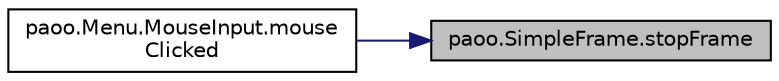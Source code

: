 digraph "paoo.SimpleFrame.stopFrame"
{
 // LATEX_PDF_SIZE
  edge [fontname="Helvetica",fontsize="10",labelfontname="Helvetica",labelfontsize="10"];
  node [fontname="Helvetica",fontsize="10",shape=record];
  rankdir="RL";
  Node3 [label="paoo.SimpleFrame.stopFrame",height=0.2,width=0.4,color="black", fillcolor="grey75", style="filled", fontcolor="black",tooltip=" "];
  Node3 -> Node4 [dir="back",color="midnightblue",fontsize="10",style="solid",fontname="Helvetica"];
  Node4 [label="paoo.Menu.MouseInput.mouse\lClicked",height=0.2,width=0.4,color="black", fillcolor="white", style="filled",URL="$classpaoo_1_1_menu_1_1_mouse_input.html#a451095ef489f36aaf1ea7c3c9df44627",tooltip=" "];
}
